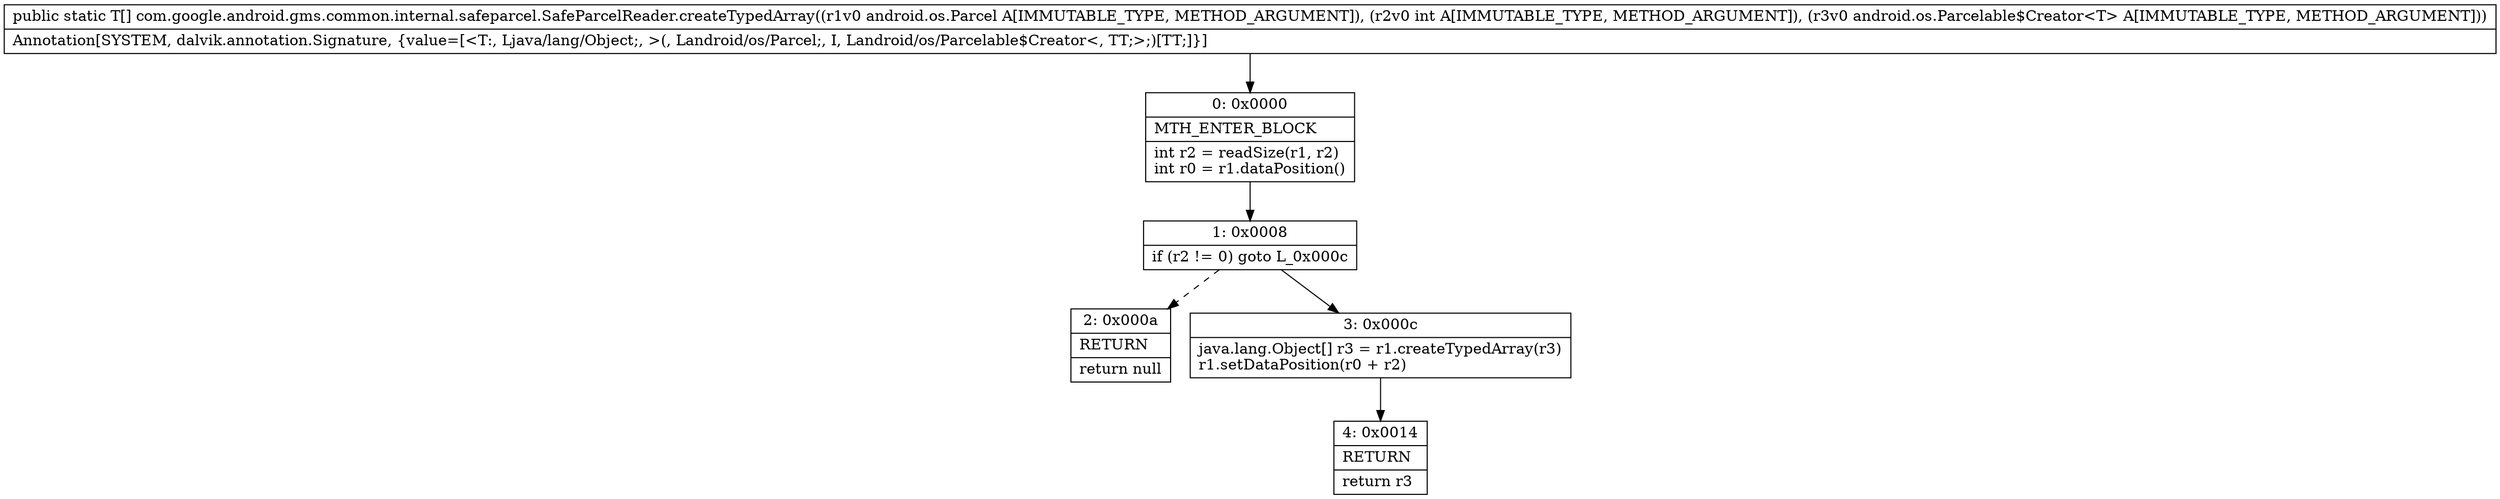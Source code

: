 digraph "CFG forcom.google.android.gms.common.internal.safeparcel.SafeParcelReader.createTypedArray(Landroid\/os\/Parcel;ILandroid\/os\/Parcelable$Creator;)[Ljava\/lang\/Object;" {
Node_0 [shape=record,label="{0\:\ 0x0000|MTH_ENTER_BLOCK\l|int r2 = readSize(r1, r2)\lint r0 = r1.dataPosition()\l}"];
Node_1 [shape=record,label="{1\:\ 0x0008|if (r2 != 0) goto L_0x000c\l}"];
Node_2 [shape=record,label="{2\:\ 0x000a|RETURN\l|return null\l}"];
Node_3 [shape=record,label="{3\:\ 0x000c|java.lang.Object[] r3 = r1.createTypedArray(r3)\lr1.setDataPosition(r0 + r2)\l}"];
Node_4 [shape=record,label="{4\:\ 0x0014|RETURN\l|return r3\l}"];
MethodNode[shape=record,label="{public static T[] com.google.android.gms.common.internal.safeparcel.SafeParcelReader.createTypedArray((r1v0 android.os.Parcel A[IMMUTABLE_TYPE, METHOD_ARGUMENT]), (r2v0 int A[IMMUTABLE_TYPE, METHOD_ARGUMENT]), (r3v0 android.os.Parcelable$Creator\<T\> A[IMMUTABLE_TYPE, METHOD_ARGUMENT]))  | Annotation[SYSTEM, dalvik.annotation.Signature, \{value=[\<T:, Ljava\/lang\/Object;, \>(, Landroid\/os\/Parcel;, I, Landroid\/os\/Parcelable$Creator\<, TT;\>;)[TT;]\}]\l}"];
MethodNode -> Node_0;
Node_0 -> Node_1;
Node_1 -> Node_2[style=dashed];
Node_1 -> Node_3;
Node_3 -> Node_4;
}

